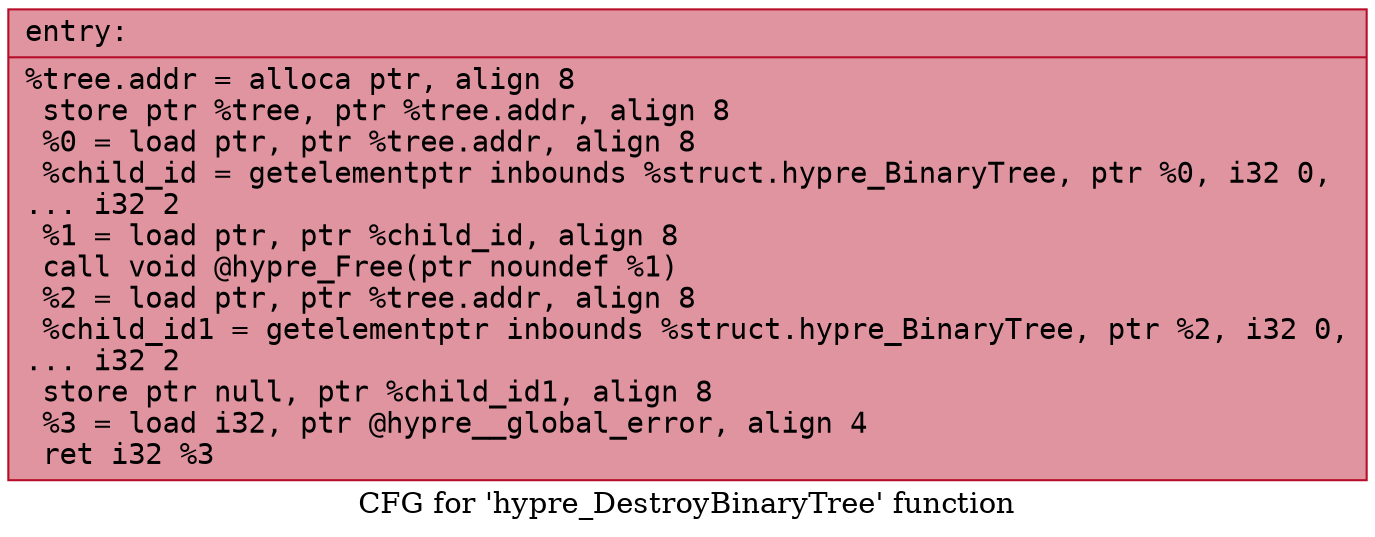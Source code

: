 digraph "CFG for 'hypre_DestroyBinaryTree' function" {
	label="CFG for 'hypre_DestroyBinaryTree' function";

	Node0x5625a77be490 [shape=record,color="#b70d28ff", style=filled, fillcolor="#b70d2870" fontname="Courier",label="{entry:\l|  %tree.addr = alloca ptr, align 8\l  store ptr %tree, ptr %tree.addr, align 8\l  %0 = load ptr, ptr %tree.addr, align 8\l  %child_id = getelementptr inbounds %struct.hypre_BinaryTree, ptr %0, i32 0,\l... i32 2\l  %1 = load ptr, ptr %child_id, align 8\l  call void @hypre_Free(ptr noundef %1)\l  %2 = load ptr, ptr %tree.addr, align 8\l  %child_id1 = getelementptr inbounds %struct.hypre_BinaryTree, ptr %2, i32 0,\l... i32 2\l  store ptr null, ptr %child_id1, align 8\l  %3 = load i32, ptr @hypre__global_error, align 4\l  ret i32 %3\l}"];
}
